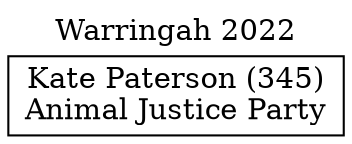// House preference flow
digraph "Kate Paterson (345)_Warringah_2022" {
	graph [label="Warringah 2022" labelloc=t mclimit=10]
	node [shape=box]
	"Kate Paterson (345)" [label="Kate Paterson (345)
Animal Justice Party"]
}
